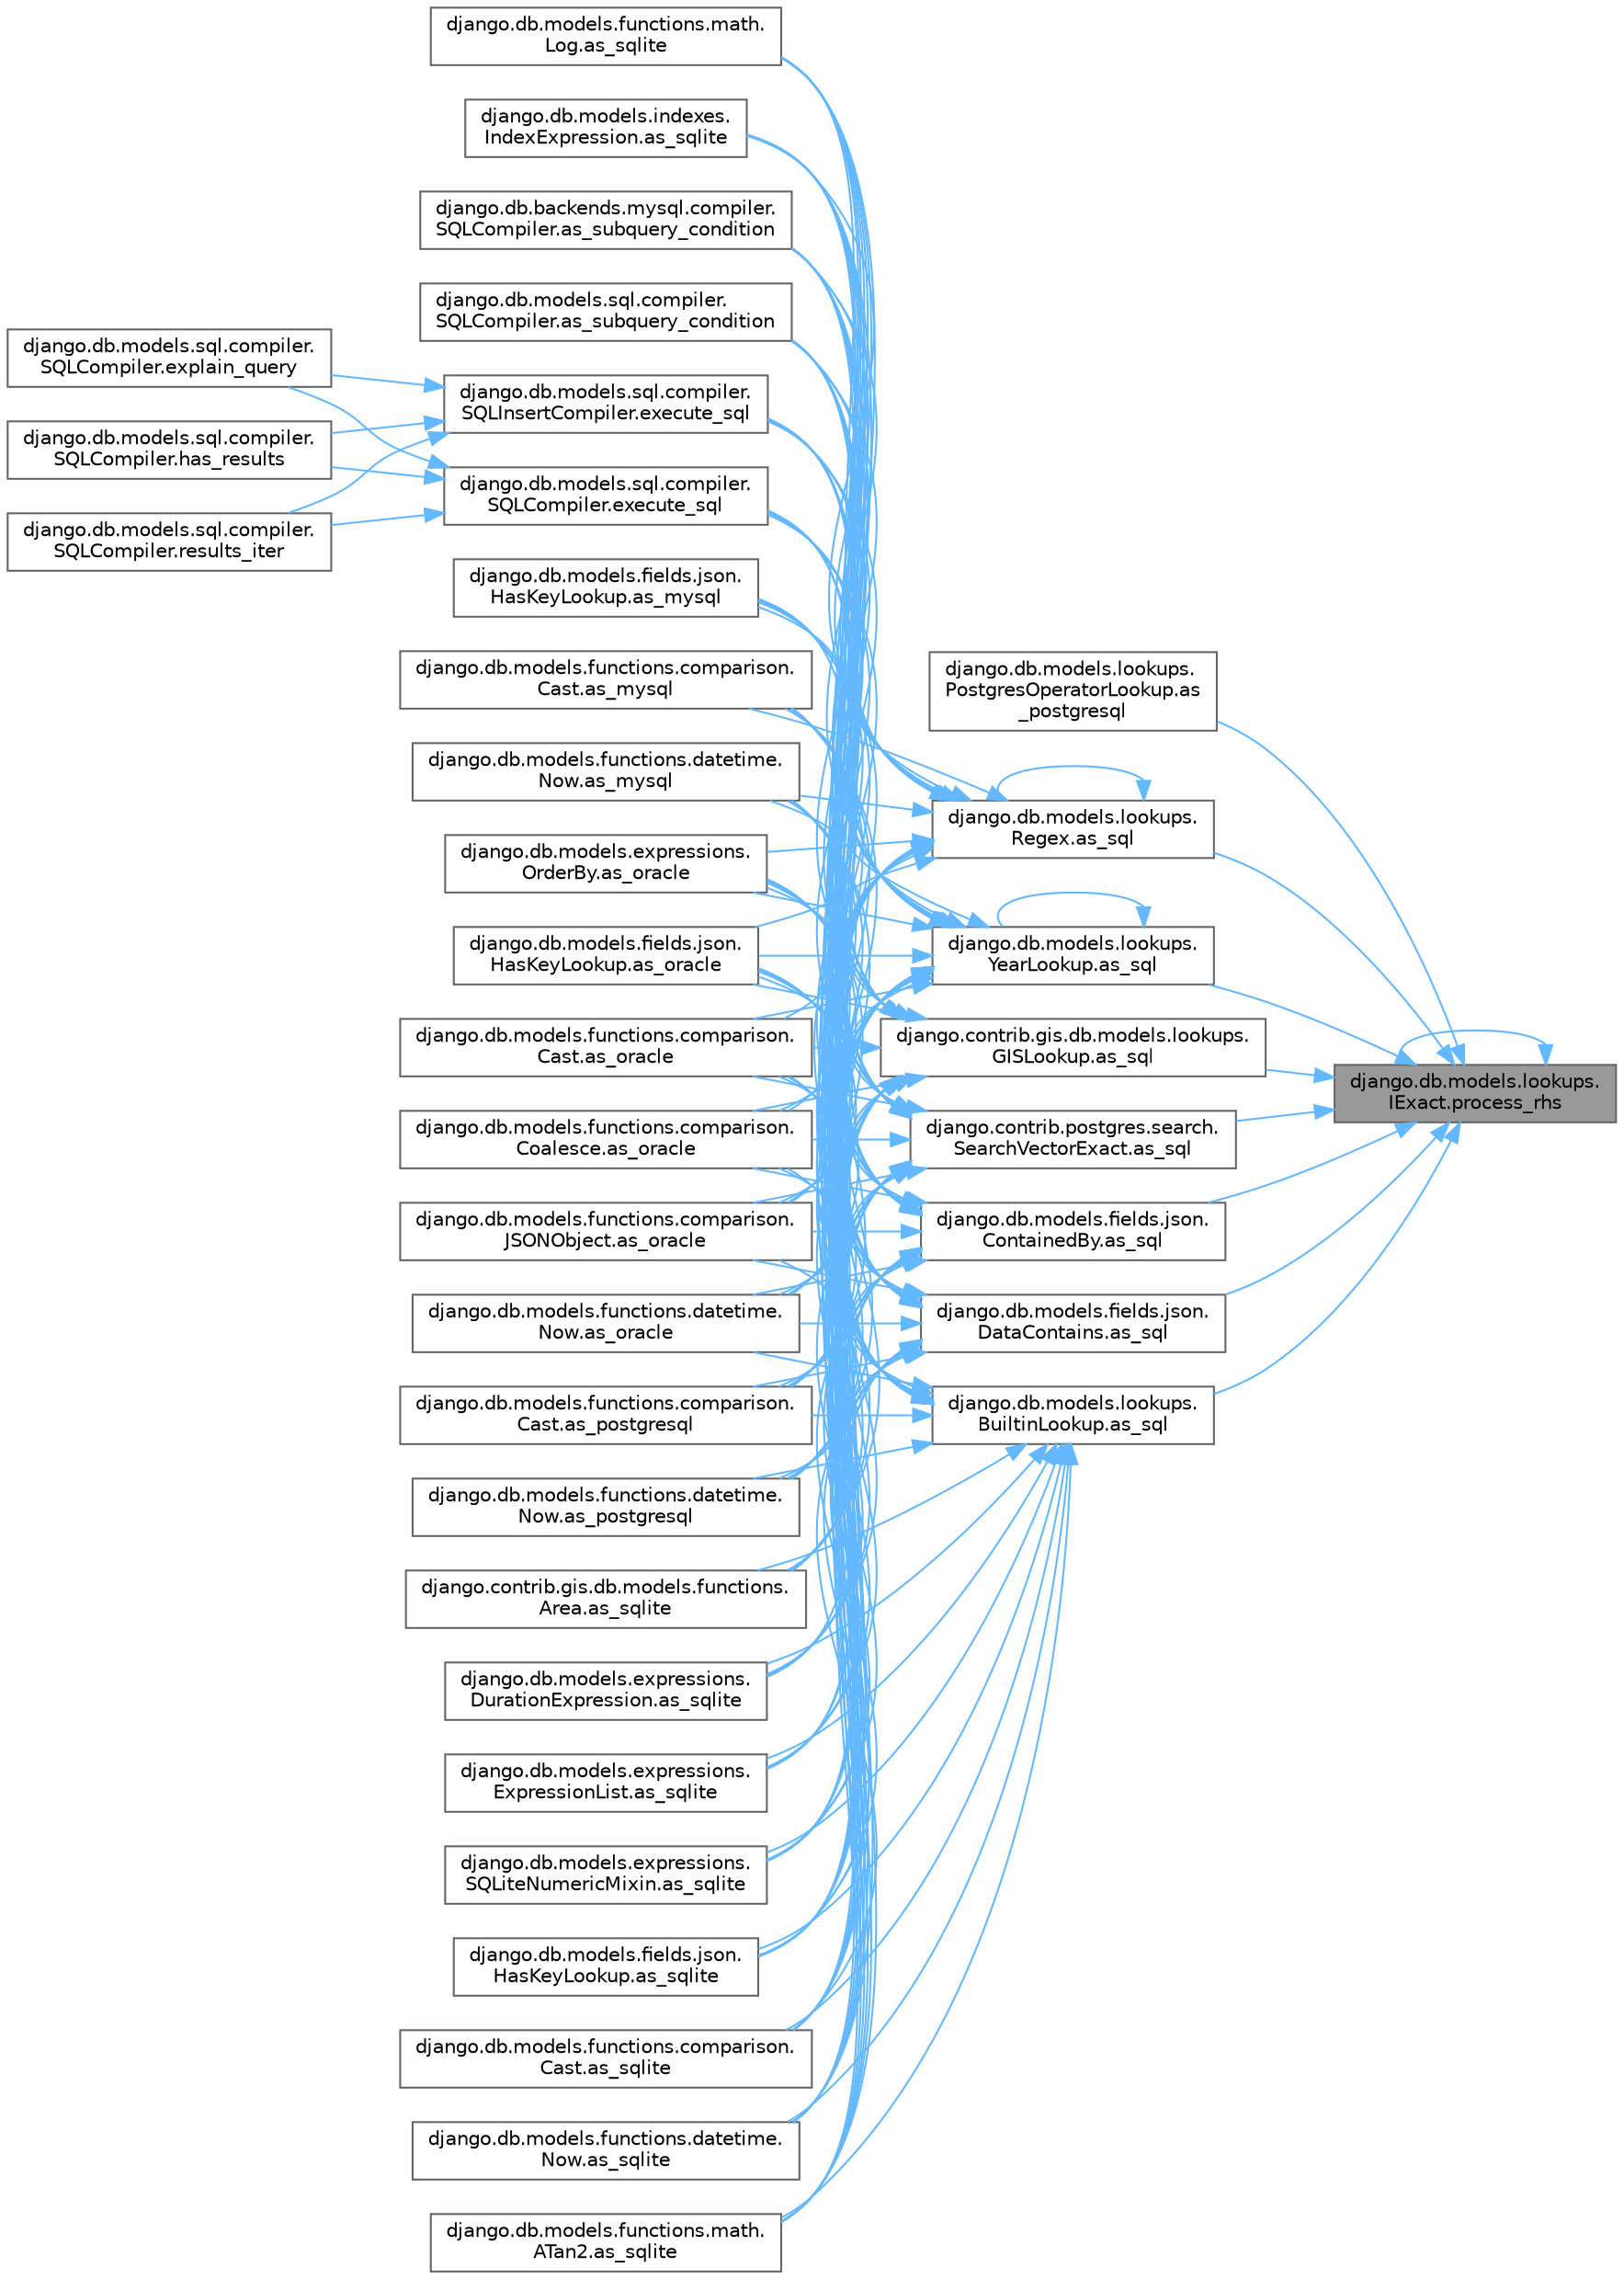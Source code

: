 digraph "django.db.models.lookups.IExact.process_rhs"
{
 // LATEX_PDF_SIZE
  bgcolor="transparent";
  edge [fontname=Helvetica,fontsize=10,labelfontname=Helvetica,labelfontsize=10];
  node [fontname=Helvetica,fontsize=10,shape=box,height=0.2,width=0.4];
  rankdir="RL";
  Node1 [id="Node000001",label="django.db.models.lookups.\lIExact.process_rhs",height=0.2,width=0.4,color="gray40", fillcolor="grey60", style="filled", fontcolor="black",tooltip=" "];
  Node1 -> Node2 [id="edge1_Node000001_Node000002",dir="back",color="steelblue1",style="solid",tooltip=" "];
  Node2 [id="Node000002",label="django.db.models.lookups.\lPostgresOperatorLookup.as\l_postgresql",height=0.2,width=0.4,color="grey40", fillcolor="white", style="filled",URL="$classdjango_1_1db_1_1models_1_1lookups_1_1_postgres_operator_lookup.html#aa5fcb781a6ce643334a068601641eeb8",tooltip=" "];
  Node1 -> Node3 [id="edge2_Node000001_Node000003",dir="back",color="steelblue1",style="solid",tooltip=" "];
  Node3 [id="Node000003",label="django.contrib.gis.db.models.lookups.\lGISLookup.as_sql",height=0.2,width=0.4,color="grey40", fillcolor="white", style="filled",URL="$classdjango_1_1contrib_1_1gis_1_1db_1_1models_1_1lookups_1_1_g_i_s_lookup.html#a205b0f4d374825c94cddf5a23b4a415f",tooltip=" "];
  Node3 -> Node4 [id="edge3_Node000003_Node000004",dir="back",color="steelblue1",style="solid",tooltip=" "];
  Node4 [id="Node000004",label="django.db.models.fields.json.\lHasKeyLookup.as_mysql",height=0.2,width=0.4,color="grey40", fillcolor="white", style="filled",URL="$classdjango_1_1db_1_1models_1_1fields_1_1json_1_1_has_key_lookup.html#a10f67427287f2c0ea32513ca6f481e96",tooltip=" "];
  Node3 -> Node5 [id="edge4_Node000003_Node000005",dir="back",color="steelblue1",style="solid",tooltip=" "];
  Node5 [id="Node000005",label="django.db.models.functions.comparison.\lCast.as_mysql",height=0.2,width=0.4,color="grey40", fillcolor="white", style="filled",URL="$classdjango_1_1db_1_1models_1_1functions_1_1comparison_1_1_cast.html#a447737891e955909c6a381529a67a84e",tooltip=" "];
  Node3 -> Node6 [id="edge5_Node000003_Node000006",dir="back",color="steelblue1",style="solid",tooltip=" "];
  Node6 [id="Node000006",label="django.db.models.functions.datetime.\lNow.as_mysql",height=0.2,width=0.4,color="grey40", fillcolor="white", style="filled",URL="$classdjango_1_1db_1_1models_1_1functions_1_1datetime_1_1_now.html#a070a9334fb198086c0c4e96e9725d92b",tooltip=" "];
  Node3 -> Node7 [id="edge6_Node000003_Node000007",dir="back",color="steelblue1",style="solid",tooltip=" "];
  Node7 [id="Node000007",label="django.db.models.expressions.\lOrderBy.as_oracle",height=0.2,width=0.4,color="grey40", fillcolor="white", style="filled",URL="$classdjango_1_1db_1_1models_1_1expressions_1_1_order_by.html#af9b6ede9b0df85d6bcf54f983b3a8f6a",tooltip=" "];
  Node3 -> Node8 [id="edge7_Node000003_Node000008",dir="back",color="steelblue1",style="solid",tooltip=" "];
  Node8 [id="Node000008",label="django.db.models.fields.json.\lHasKeyLookup.as_oracle",height=0.2,width=0.4,color="grey40", fillcolor="white", style="filled",URL="$classdjango_1_1db_1_1models_1_1fields_1_1json_1_1_has_key_lookup.html#afbb88aa4fb23b3ec3acdc695c2f52398",tooltip=" "];
  Node3 -> Node9 [id="edge8_Node000003_Node000009",dir="back",color="steelblue1",style="solid",tooltip=" "];
  Node9 [id="Node000009",label="django.db.models.functions.comparison.\lCast.as_oracle",height=0.2,width=0.4,color="grey40", fillcolor="white", style="filled",URL="$classdjango_1_1db_1_1models_1_1functions_1_1comparison_1_1_cast.html#ad466cd7ca85dc257d9e2718f41a263ec",tooltip=" "];
  Node3 -> Node10 [id="edge9_Node000003_Node000010",dir="back",color="steelblue1",style="solid",tooltip=" "];
  Node10 [id="Node000010",label="django.db.models.functions.comparison.\lCoalesce.as_oracle",height=0.2,width=0.4,color="grey40", fillcolor="white", style="filled",URL="$classdjango_1_1db_1_1models_1_1functions_1_1comparison_1_1_coalesce.html#a1bbeea180ef3ef4d8ba5d51d33d6ef85",tooltip=" "];
  Node3 -> Node11 [id="edge10_Node000003_Node000011",dir="back",color="steelblue1",style="solid",tooltip=" "];
  Node11 [id="Node000011",label="django.db.models.functions.comparison.\lJSONObject.as_oracle",height=0.2,width=0.4,color="grey40", fillcolor="white", style="filled",URL="$classdjango_1_1db_1_1models_1_1functions_1_1comparison_1_1_j_s_o_n_object.html#a4b4fa1161d27b0a9bbbdd0370e9af364",tooltip=" "];
  Node3 -> Node12 [id="edge11_Node000003_Node000012",dir="back",color="steelblue1",style="solid",tooltip=" "];
  Node12 [id="Node000012",label="django.db.models.functions.datetime.\lNow.as_oracle",height=0.2,width=0.4,color="grey40", fillcolor="white", style="filled",URL="$classdjango_1_1db_1_1models_1_1functions_1_1datetime_1_1_now.html#ad5e1ae918a5c4d39f675f98280440538",tooltip=" "];
  Node3 -> Node13 [id="edge12_Node000003_Node000013",dir="back",color="steelblue1",style="solid",tooltip=" "];
  Node13 [id="Node000013",label="django.db.models.functions.comparison.\lCast.as_postgresql",height=0.2,width=0.4,color="grey40", fillcolor="white", style="filled",URL="$classdjango_1_1db_1_1models_1_1functions_1_1comparison_1_1_cast.html#ae51aa6aa6fe8ca7064d8bca2f8e05188",tooltip=" "];
  Node3 -> Node14 [id="edge13_Node000003_Node000014",dir="back",color="steelblue1",style="solid",tooltip=" "];
  Node14 [id="Node000014",label="django.db.models.functions.datetime.\lNow.as_postgresql",height=0.2,width=0.4,color="grey40", fillcolor="white", style="filled",URL="$classdjango_1_1db_1_1models_1_1functions_1_1datetime_1_1_now.html#af1402a88867fc6d69f3f56f655f37fca",tooltip=" "];
  Node3 -> Node15 [id="edge14_Node000003_Node000015",dir="back",color="steelblue1",style="solid",tooltip=" "];
  Node15 [id="Node000015",label="django.contrib.gis.db.models.functions.\lArea.as_sqlite",height=0.2,width=0.4,color="grey40", fillcolor="white", style="filled",URL="$classdjango_1_1contrib_1_1gis_1_1db_1_1models_1_1functions_1_1_area.html#ab8bfa3d35d4368e04318069dd28bd2ca",tooltip=" "];
  Node3 -> Node16 [id="edge15_Node000003_Node000016",dir="back",color="steelblue1",style="solid",tooltip=" "];
  Node16 [id="Node000016",label="django.db.models.expressions.\lDurationExpression.as_sqlite",height=0.2,width=0.4,color="grey40", fillcolor="white", style="filled",URL="$classdjango_1_1db_1_1models_1_1expressions_1_1_duration_expression.html#a5f33f70ca03904ce9b2e9824652e9fff",tooltip=" "];
  Node3 -> Node17 [id="edge16_Node000003_Node000017",dir="back",color="steelblue1",style="solid",tooltip=" "];
  Node17 [id="Node000017",label="django.db.models.expressions.\lExpressionList.as_sqlite",height=0.2,width=0.4,color="grey40", fillcolor="white", style="filled",URL="$classdjango_1_1db_1_1models_1_1expressions_1_1_expression_list.html#ae577275a98dec786535830e8d24aa13e",tooltip=" "];
  Node3 -> Node18 [id="edge17_Node000003_Node000018",dir="back",color="steelblue1",style="solid",tooltip=" "];
  Node18 [id="Node000018",label="django.db.models.expressions.\lSQLiteNumericMixin.as_sqlite",height=0.2,width=0.4,color="grey40", fillcolor="white", style="filled",URL="$classdjango_1_1db_1_1models_1_1expressions_1_1_s_q_lite_numeric_mixin.html#a7c649b97074b00e095c4ee2b3bc62482",tooltip=" "];
  Node3 -> Node19 [id="edge18_Node000003_Node000019",dir="back",color="steelblue1",style="solid",tooltip=" "];
  Node19 [id="Node000019",label="django.db.models.fields.json.\lHasKeyLookup.as_sqlite",height=0.2,width=0.4,color="grey40", fillcolor="white", style="filled",URL="$classdjango_1_1db_1_1models_1_1fields_1_1json_1_1_has_key_lookup.html#aaa01efd0fa197e203c40f6f05b000141",tooltip=" "];
  Node3 -> Node20 [id="edge19_Node000003_Node000020",dir="back",color="steelblue1",style="solid",tooltip=" "];
  Node20 [id="Node000020",label="django.db.models.functions.comparison.\lCast.as_sqlite",height=0.2,width=0.4,color="grey40", fillcolor="white", style="filled",URL="$classdjango_1_1db_1_1models_1_1functions_1_1comparison_1_1_cast.html#a1943b51797a168ff6a3ad37005086d8c",tooltip=" "];
  Node3 -> Node21 [id="edge20_Node000003_Node000021",dir="back",color="steelblue1",style="solid",tooltip=" "];
  Node21 [id="Node000021",label="django.db.models.functions.datetime.\lNow.as_sqlite",height=0.2,width=0.4,color="grey40", fillcolor="white", style="filled",URL="$classdjango_1_1db_1_1models_1_1functions_1_1datetime_1_1_now.html#a5525700866738572645141dd6f2ef41c",tooltip=" "];
  Node3 -> Node22 [id="edge21_Node000003_Node000022",dir="back",color="steelblue1",style="solid",tooltip=" "];
  Node22 [id="Node000022",label="django.db.models.functions.math.\lATan2.as_sqlite",height=0.2,width=0.4,color="grey40", fillcolor="white", style="filled",URL="$classdjango_1_1db_1_1models_1_1functions_1_1math_1_1_a_tan2.html#ac343d11000341dfc431de19f416ea4b6",tooltip=" "];
  Node3 -> Node23 [id="edge22_Node000003_Node000023",dir="back",color="steelblue1",style="solid",tooltip=" "];
  Node23 [id="Node000023",label="django.db.models.functions.math.\lLog.as_sqlite",height=0.2,width=0.4,color="grey40", fillcolor="white", style="filled",URL="$classdjango_1_1db_1_1models_1_1functions_1_1math_1_1_log.html#afcc146563033738d87dd1dc17d005111",tooltip=" "];
  Node3 -> Node24 [id="edge23_Node000003_Node000024",dir="back",color="steelblue1",style="solid",tooltip=" "];
  Node24 [id="Node000024",label="django.db.models.indexes.\lIndexExpression.as_sqlite",height=0.2,width=0.4,color="grey40", fillcolor="white", style="filled",URL="$classdjango_1_1db_1_1models_1_1indexes_1_1_index_expression.html#af6e5b161cb97d0b8bce944455e8e0d53",tooltip=" "];
  Node3 -> Node25 [id="edge24_Node000003_Node000025",dir="back",color="steelblue1",style="solid",tooltip=" "];
  Node25 [id="Node000025",label="django.db.backends.mysql.compiler.\lSQLCompiler.as_subquery_condition",height=0.2,width=0.4,color="grey40", fillcolor="white", style="filled",URL="$classdjango_1_1db_1_1backends_1_1mysql_1_1compiler_1_1_s_q_l_compiler.html#ab79da4712a24ed75ce13002a54fe8d46",tooltip=" "];
  Node3 -> Node26 [id="edge25_Node000003_Node000026",dir="back",color="steelblue1",style="solid",tooltip=" "];
  Node26 [id="Node000026",label="django.db.models.sql.compiler.\lSQLCompiler.as_subquery_condition",height=0.2,width=0.4,color="grey40", fillcolor="white", style="filled",URL="$classdjango_1_1db_1_1models_1_1sql_1_1compiler_1_1_s_q_l_compiler.html#a78bdce11e05140ed74db8f5463bedfce",tooltip=" "];
  Node3 -> Node27 [id="edge26_Node000003_Node000027",dir="back",color="steelblue1",style="solid",tooltip=" "];
  Node27 [id="Node000027",label="django.db.models.sql.compiler.\lSQLCompiler.execute_sql",height=0.2,width=0.4,color="grey40", fillcolor="white", style="filled",URL="$classdjango_1_1db_1_1models_1_1sql_1_1compiler_1_1_s_q_l_compiler.html#a07cbbc7958a72203f8ebe9ba29b9356f",tooltip=" "];
  Node27 -> Node28 [id="edge27_Node000027_Node000028",dir="back",color="steelblue1",style="solid",tooltip=" "];
  Node28 [id="Node000028",label="django.db.models.sql.compiler.\lSQLCompiler.explain_query",height=0.2,width=0.4,color="grey40", fillcolor="white", style="filled",URL="$classdjango_1_1db_1_1models_1_1sql_1_1compiler_1_1_s_q_l_compiler.html#ae37702aee3a2c220b0d45022bece3120",tooltip=" "];
  Node27 -> Node29 [id="edge28_Node000027_Node000029",dir="back",color="steelblue1",style="solid",tooltip=" "];
  Node29 [id="Node000029",label="django.db.models.sql.compiler.\lSQLCompiler.has_results",height=0.2,width=0.4,color="grey40", fillcolor="white", style="filled",URL="$classdjango_1_1db_1_1models_1_1sql_1_1compiler_1_1_s_q_l_compiler.html#a730571b9b54a4d28aed6af579018b5d4",tooltip=" "];
  Node27 -> Node30 [id="edge29_Node000027_Node000030",dir="back",color="steelblue1",style="solid",tooltip=" "];
  Node30 [id="Node000030",label="django.db.models.sql.compiler.\lSQLCompiler.results_iter",height=0.2,width=0.4,color="grey40", fillcolor="white", style="filled",URL="$classdjango_1_1db_1_1models_1_1sql_1_1compiler_1_1_s_q_l_compiler.html#ae75172de9cb1885c3c8e9842460ee1a6",tooltip=" "];
  Node3 -> Node31 [id="edge30_Node000003_Node000031",dir="back",color="steelblue1",style="solid",tooltip=" "];
  Node31 [id="Node000031",label="django.db.models.sql.compiler.\lSQLInsertCompiler.execute_sql",height=0.2,width=0.4,color="grey40", fillcolor="white", style="filled",URL="$classdjango_1_1db_1_1models_1_1sql_1_1compiler_1_1_s_q_l_insert_compiler.html#a59b977e6c439adafa1c3b0092dd7074f",tooltip=" "];
  Node31 -> Node28 [id="edge31_Node000031_Node000028",dir="back",color="steelblue1",style="solid",tooltip=" "];
  Node31 -> Node29 [id="edge32_Node000031_Node000029",dir="back",color="steelblue1",style="solid",tooltip=" "];
  Node31 -> Node30 [id="edge33_Node000031_Node000030",dir="back",color="steelblue1",style="solid",tooltip=" "];
  Node1 -> Node32 [id="edge34_Node000001_Node000032",dir="back",color="steelblue1",style="solid",tooltip=" "];
  Node32 [id="Node000032",label="django.contrib.postgres.search.\lSearchVectorExact.as_sql",height=0.2,width=0.4,color="grey40", fillcolor="white", style="filled",URL="$classdjango_1_1contrib_1_1postgres_1_1search_1_1_search_vector_exact.html#a6c2ef3f70f628015bf404fa3fd413f87",tooltip=" "];
  Node32 -> Node4 [id="edge35_Node000032_Node000004",dir="back",color="steelblue1",style="solid",tooltip=" "];
  Node32 -> Node5 [id="edge36_Node000032_Node000005",dir="back",color="steelblue1",style="solid",tooltip=" "];
  Node32 -> Node6 [id="edge37_Node000032_Node000006",dir="back",color="steelblue1",style="solid",tooltip=" "];
  Node32 -> Node7 [id="edge38_Node000032_Node000007",dir="back",color="steelblue1",style="solid",tooltip=" "];
  Node32 -> Node8 [id="edge39_Node000032_Node000008",dir="back",color="steelblue1",style="solid",tooltip=" "];
  Node32 -> Node9 [id="edge40_Node000032_Node000009",dir="back",color="steelblue1",style="solid",tooltip=" "];
  Node32 -> Node10 [id="edge41_Node000032_Node000010",dir="back",color="steelblue1",style="solid",tooltip=" "];
  Node32 -> Node11 [id="edge42_Node000032_Node000011",dir="back",color="steelblue1",style="solid",tooltip=" "];
  Node32 -> Node12 [id="edge43_Node000032_Node000012",dir="back",color="steelblue1",style="solid",tooltip=" "];
  Node32 -> Node13 [id="edge44_Node000032_Node000013",dir="back",color="steelblue1",style="solid",tooltip=" "];
  Node32 -> Node14 [id="edge45_Node000032_Node000014",dir="back",color="steelblue1",style="solid",tooltip=" "];
  Node32 -> Node15 [id="edge46_Node000032_Node000015",dir="back",color="steelblue1",style="solid",tooltip=" "];
  Node32 -> Node16 [id="edge47_Node000032_Node000016",dir="back",color="steelblue1",style="solid",tooltip=" "];
  Node32 -> Node17 [id="edge48_Node000032_Node000017",dir="back",color="steelblue1",style="solid",tooltip=" "];
  Node32 -> Node18 [id="edge49_Node000032_Node000018",dir="back",color="steelblue1",style="solid",tooltip=" "];
  Node32 -> Node19 [id="edge50_Node000032_Node000019",dir="back",color="steelblue1",style="solid",tooltip=" "];
  Node32 -> Node20 [id="edge51_Node000032_Node000020",dir="back",color="steelblue1",style="solid",tooltip=" "];
  Node32 -> Node21 [id="edge52_Node000032_Node000021",dir="back",color="steelblue1",style="solid",tooltip=" "];
  Node32 -> Node22 [id="edge53_Node000032_Node000022",dir="back",color="steelblue1",style="solid",tooltip=" "];
  Node32 -> Node23 [id="edge54_Node000032_Node000023",dir="back",color="steelblue1",style="solid",tooltip=" "];
  Node32 -> Node24 [id="edge55_Node000032_Node000024",dir="back",color="steelblue1",style="solid",tooltip=" "];
  Node32 -> Node25 [id="edge56_Node000032_Node000025",dir="back",color="steelblue1",style="solid",tooltip=" "];
  Node32 -> Node26 [id="edge57_Node000032_Node000026",dir="back",color="steelblue1",style="solid",tooltip=" "];
  Node32 -> Node27 [id="edge58_Node000032_Node000027",dir="back",color="steelblue1",style="solid",tooltip=" "];
  Node32 -> Node31 [id="edge59_Node000032_Node000031",dir="back",color="steelblue1",style="solid",tooltip=" "];
  Node1 -> Node33 [id="edge60_Node000001_Node000033",dir="back",color="steelblue1",style="solid",tooltip=" "];
  Node33 [id="Node000033",label="django.db.models.fields.json.\lContainedBy.as_sql",height=0.2,width=0.4,color="grey40", fillcolor="white", style="filled",URL="$classdjango_1_1db_1_1models_1_1fields_1_1json_1_1_contained_by.html#aae40a614388b71105b07f4af5784eed5",tooltip=" "];
  Node33 -> Node4 [id="edge61_Node000033_Node000004",dir="back",color="steelblue1",style="solid",tooltip=" "];
  Node33 -> Node5 [id="edge62_Node000033_Node000005",dir="back",color="steelblue1",style="solid",tooltip=" "];
  Node33 -> Node6 [id="edge63_Node000033_Node000006",dir="back",color="steelblue1",style="solid",tooltip=" "];
  Node33 -> Node7 [id="edge64_Node000033_Node000007",dir="back",color="steelblue1",style="solid",tooltip=" "];
  Node33 -> Node8 [id="edge65_Node000033_Node000008",dir="back",color="steelblue1",style="solid",tooltip=" "];
  Node33 -> Node9 [id="edge66_Node000033_Node000009",dir="back",color="steelblue1",style="solid",tooltip=" "];
  Node33 -> Node10 [id="edge67_Node000033_Node000010",dir="back",color="steelblue1",style="solid",tooltip=" "];
  Node33 -> Node11 [id="edge68_Node000033_Node000011",dir="back",color="steelblue1",style="solid",tooltip=" "];
  Node33 -> Node12 [id="edge69_Node000033_Node000012",dir="back",color="steelblue1",style="solid",tooltip=" "];
  Node33 -> Node13 [id="edge70_Node000033_Node000013",dir="back",color="steelblue1",style="solid",tooltip=" "];
  Node33 -> Node14 [id="edge71_Node000033_Node000014",dir="back",color="steelblue1",style="solid",tooltip=" "];
  Node33 -> Node15 [id="edge72_Node000033_Node000015",dir="back",color="steelblue1",style="solid",tooltip=" "];
  Node33 -> Node16 [id="edge73_Node000033_Node000016",dir="back",color="steelblue1",style="solid",tooltip=" "];
  Node33 -> Node17 [id="edge74_Node000033_Node000017",dir="back",color="steelblue1",style="solid",tooltip=" "];
  Node33 -> Node18 [id="edge75_Node000033_Node000018",dir="back",color="steelblue1",style="solid",tooltip=" "];
  Node33 -> Node19 [id="edge76_Node000033_Node000019",dir="back",color="steelblue1",style="solid",tooltip=" "];
  Node33 -> Node20 [id="edge77_Node000033_Node000020",dir="back",color="steelblue1",style="solid",tooltip=" "];
  Node33 -> Node21 [id="edge78_Node000033_Node000021",dir="back",color="steelblue1",style="solid",tooltip=" "];
  Node33 -> Node22 [id="edge79_Node000033_Node000022",dir="back",color="steelblue1",style="solid",tooltip=" "];
  Node33 -> Node23 [id="edge80_Node000033_Node000023",dir="back",color="steelblue1",style="solid",tooltip=" "];
  Node33 -> Node24 [id="edge81_Node000033_Node000024",dir="back",color="steelblue1",style="solid",tooltip=" "];
  Node33 -> Node25 [id="edge82_Node000033_Node000025",dir="back",color="steelblue1",style="solid",tooltip=" "];
  Node33 -> Node26 [id="edge83_Node000033_Node000026",dir="back",color="steelblue1",style="solid",tooltip=" "];
  Node33 -> Node27 [id="edge84_Node000033_Node000027",dir="back",color="steelblue1",style="solid",tooltip=" "];
  Node33 -> Node31 [id="edge85_Node000033_Node000031",dir="back",color="steelblue1",style="solid",tooltip=" "];
  Node1 -> Node34 [id="edge86_Node000001_Node000034",dir="back",color="steelblue1",style="solid",tooltip=" "];
  Node34 [id="Node000034",label="django.db.models.fields.json.\lDataContains.as_sql",height=0.2,width=0.4,color="grey40", fillcolor="white", style="filled",URL="$classdjango_1_1db_1_1models_1_1fields_1_1json_1_1_data_contains.html#afafb732d23c185c8fbda13e54e15c9af",tooltip=" "];
  Node34 -> Node4 [id="edge87_Node000034_Node000004",dir="back",color="steelblue1",style="solid",tooltip=" "];
  Node34 -> Node5 [id="edge88_Node000034_Node000005",dir="back",color="steelblue1",style="solid",tooltip=" "];
  Node34 -> Node6 [id="edge89_Node000034_Node000006",dir="back",color="steelblue1",style="solid",tooltip=" "];
  Node34 -> Node7 [id="edge90_Node000034_Node000007",dir="back",color="steelblue1",style="solid",tooltip=" "];
  Node34 -> Node8 [id="edge91_Node000034_Node000008",dir="back",color="steelblue1",style="solid",tooltip=" "];
  Node34 -> Node9 [id="edge92_Node000034_Node000009",dir="back",color="steelblue1",style="solid",tooltip=" "];
  Node34 -> Node10 [id="edge93_Node000034_Node000010",dir="back",color="steelblue1",style="solid",tooltip=" "];
  Node34 -> Node11 [id="edge94_Node000034_Node000011",dir="back",color="steelblue1",style="solid",tooltip=" "];
  Node34 -> Node12 [id="edge95_Node000034_Node000012",dir="back",color="steelblue1",style="solid",tooltip=" "];
  Node34 -> Node13 [id="edge96_Node000034_Node000013",dir="back",color="steelblue1",style="solid",tooltip=" "];
  Node34 -> Node14 [id="edge97_Node000034_Node000014",dir="back",color="steelblue1",style="solid",tooltip=" "];
  Node34 -> Node15 [id="edge98_Node000034_Node000015",dir="back",color="steelblue1",style="solid",tooltip=" "];
  Node34 -> Node16 [id="edge99_Node000034_Node000016",dir="back",color="steelblue1",style="solid",tooltip=" "];
  Node34 -> Node17 [id="edge100_Node000034_Node000017",dir="back",color="steelblue1",style="solid",tooltip=" "];
  Node34 -> Node18 [id="edge101_Node000034_Node000018",dir="back",color="steelblue1",style="solid",tooltip=" "];
  Node34 -> Node19 [id="edge102_Node000034_Node000019",dir="back",color="steelblue1",style="solid",tooltip=" "];
  Node34 -> Node20 [id="edge103_Node000034_Node000020",dir="back",color="steelblue1",style="solid",tooltip=" "];
  Node34 -> Node21 [id="edge104_Node000034_Node000021",dir="back",color="steelblue1",style="solid",tooltip=" "];
  Node34 -> Node22 [id="edge105_Node000034_Node000022",dir="back",color="steelblue1",style="solid",tooltip=" "];
  Node34 -> Node23 [id="edge106_Node000034_Node000023",dir="back",color="steelblue1",style="solid",tooltip=" "];
  Node34 -> Node24 [id="edge107_Node000034_Node000024",dir="back",color="steelblue1",style="solid",tooltip=" "];
  Node34 -> Node25 [id="edge108_Node000034_Node000025",dir="back",color="steelblue1",style="solid",tooltip=" "];
  Node34 -> Node26 [id="edge109_Node000034_Node000026",dir="back",color="steelblue1",style="solid",tooltip=" "];
  Node34 -> Node27 [id="edge110_Node000034_Node000027",dir="back",color="steelblue1",style="solid",tooltip=" "];
  Node34 -> Node31 [id="edge111_Node000034_Node000031",dir="back",color="steelblue1",style="solid",tooltip=" "];
  Node1 -> Node35 [id="edge112_Node000001_Node000035",dir="back",color="steelblue1",style="solid",tooltip=" "];
  Node35 [id="Node000035",label="django.db.models.lookups.\lBuiltinLookup.as_sql",height=0.2,width=0.4,color="grey40", fillcolor="white", style="filled",URL="$classdjango_1_1db_1_1models_1_1lookups_1_1_builtin_lookup.html#a9d1c6f0deb2d1437744326d0da2c75ae",tooltip=" "];
  Node35 -> Node4 [id="edge113_Node000035_Node000004",dir="back",color="steelblue1",style="solid",tooltip=" "];
  Node35 -> Node5 [id="edge114_Node000035_Node000005",dir="back",color="steelblue1",style="solid",tooltip=" "];
  Node35 -> Node6 [id="edge115_Node000035_Node000006",dir="back",color="steelblue1",style="solid",tooltip=" "];
  Node35 -> Node7 [id="edge116_Node000035_Node000007",dir="back",color="steelblue1",style="solid",tooltip=" "];
  Node35 -> Node8 [id="edge117_Node000035_Node000008",dir="back",color="steelblue1",style="solid",tooltip=" "];
  Node35 -> Node9 [id="edge118_Node000035_Node000009",dir="back",color="steelblue1",style="solid",tooltip=" "];
  Node35 -> Node10 [id="edge119_Node000035_Node000010",dir="back",color="steelblue1",style="solid",tooltip=" "];
  Node35 -> Node11 [id="edge120_Node000035_Node000011",dir="back",color="steelblue1",style="solid",tooltip=" "];
  Node35 -> Node12 [id="edge121_Node000035_Node000012",dir="back",color="steelblue1",style="solid",tooltip=" "];
  Node35 -> Node13 [id="edge122_Node000035_Node000013",dir="back",color="steelblue1",style="solid",tooltip=" "];
  Node35 -> Node14 [id="edge123_Node000035_Node000014",dir="back",color="steelblue1",style="solid",tooltip=" "];
  Node35 -> Node15 [id="edge124_Node000035_Node000015",dir="back",color="steelblue1",style="solid",tooltip=" "];
  Node35 -> Node16 [id="edge125_Node000035_Node000016",dir="back",color="steelblue1",style="solid",tooltip=" "];
  Node35 -> Node17 [id="edge126_Node000035_Node000017",dir="back",color="steelblue1",style="solid",tooltip=" "];
  Node35 -> Node18 [id="edge127_Node000035_Node000018",dir="back",color="steelblue1",style="solid",tooltip=" "];
  Node35 -> Node19 [id="edge128_Node000035_Node000019",dir="back",color="steelblue1",style="solid",tooltip=" "];
  Node35 -> Node20 [id="edge129_Node000035_Node000020",dir="back",color="steelblue1",style="solid",tooltip=" "];
  Node35 -> Node21 [id="edge130_Node000035_Node000021",dir="back",color="steelblue1",style="solid",tooltip=" "];
  Node35 -> Node22 [id="edge131_Node000035_Node000022",dir="back",color="steelblue1",style="solid",tooltip=" "];
  Node35 -> Node23 [id="edge132_Node000035_Node000023",dir="back",color="steelblue1",style="solid",tooltip=" "];
  Node35 -> Node24 [id="edge133_Node000035_Node000024",dir="back",color="steelblue1",style="solid",tooltip=" "];
  Node35 -> Node25 [id="edge134_Node000035_Node000025",dir="back",color="steelblue1",style="solid",tooltip=" "];
  Node35 -> Node26 [id="edge135_Node000035_Node000026",dir="back",color="steelblue1",style="solid",tooltip=" "];
  Node35 -> Node27 [id="edge136_Node000035_Node000027",dir="back",color="steelblue1",style="solid",tooltip=" "];
  Node35 -> Node31 [id="edge137_Node000035_Node000031",dir="back",color="steelblue1",style="solid",tooltip=" "];
  Node1 -> Node36 [id="edge138_Node000001_Node000036",dir="back",color="steelblue1",style="solid",tooltip=" "];
  Node36 [id="Node000036",label="django.db.models.lookups.\lRegex.as_sql",height=0.2,width=0.4,color="grey40", fillcolor="white", style="filled",URL="$classdjango_1_1db_1_1models_1_1lookups_1_1_regex.html#a6c6fe61203c4b3f9686a4467a599aed0",tooltip=" "];
  Node36 -> Node4 [id="edge139_Node000036_Node000004",dir="back",color="steelblue1",style="solid",tooltip=" "];
  Node36 -> Node5 [id="edge140_Node000036_Node000005",dir="back",color="steelblue1",style="solid",tooltip=" "];
  Node36 -> Node6 [id="edge141_Node000036_Node000006",dir="back",color="steelblue1",style="solid",tooltip=" "];
  Node36 -> Node7 [id="edge142_Node000036_Node000007",dir="back",color="steelblue1",style="solid",tooltip=" "];
  Node36 -> Node8 [id="edge143_Node000036_Node000008",dir="back",color="steelblue1",style="solid",tooltip=" "];
  Node36 -> Node9 [id="edge144_Node000036_Node000009",dir="back",color="steelblue1",style="solid",tooltip=" "];
  Node36 -> Node10 [id="edge145_Node000036_Node000010",dir="back",color="steelblue1",style="solid",tooltip=" "];
  Node36 -> Node11 [id="edge146_Node000036_Node000011",dir="back",color="steelblue1",style="solid",tooltip=" "];
  Node36 -> Node12 [id="edge147_Node000036_Node000012",dir="back",color="steelblue1",style="solid",tooltip=" "];
  Node36 -> Node13 [id="edge148_Node000036_Node000013",dir="back",color="steelblue1",style="solid",tooltip=" "];
  Node36 -> Node14 [id="edge149_Node000036_Node000014",dir="back",color="steelblue1",style="solid",tooltip=" "];
  Node36 -> Node36 [id="edge150_Node000036_Node000036",dir="back",color="steelblue1",style="solid",tooltip=" "];
  Node36 -> Node15 [id="edge151_Node000036_Node000015",dir="back",color="steelblue1",style="solid",tooltip=" "];
  Node36 -> Node16 [id="edge152_Node000036_Node000016",dir="back",color="steelblue1",style="solid",tooltip=" "];
  Node36 -> Node17 [id="edge153_Node000036_Node000017",dir="back",color="steelblue1",style="solid",tooltip=" "];
  Node36 -> Node18 [id="edge154_Node000036_Node000018",dir="back",color="steelblue1",style="solid",tooltip=" "];
  Node36 -> Node19 [id="edge155_Node000036_Node000019",dir="back",color="steelblue1",style="solid",tooltip=" "];
  Node36 -> Node20 [id="edge156_Node000036_Node000020",dir="back",color="steelblue1",style="solid",tooltip=" "];
  Node36 -> Node21 [id="edge157_Node000036_Node000021",dir="back",color="steelblue1",style="solid",tooltip=" "];
  Node36 -> Node22 [id="edge158_Node000036_Node000022",dir="back",color="steelblue1",style="solid",tooltip=" "];
  Node36 -> Node23 [id="edge159_Node000036_Node000023",dir="back",color="steelblue1",style="solid",tooltip=" "];
  Node36 -> Node24 [id="edge160_Node000036_Node000024",dir="back",color="steelblue1",style="solid",tooltip=" "];
  Node36 -> Node25 [id="edge161_Node000036_Node000025",dir="back",color="steelblue1",style="solid",tooltip=" "];
  Node36 -> Node26 [id="edge162_Node000036_Node000026",dir="back",color="steelblue1",style="solid",tooltip=" "];
  Node36 -> Node27 [id="edge163_Node000036_Node000027",dir="back",color="steelblue1",style="solid",tooltip=" "];
  Node36 -> Node31 [id="edge164_Node000036_Node000031",dir="back",color="steelblue1",style="solid",tooltip=" "];
  Node1 -> Node37 [id="edge165_Node000001_Node000037",dir="back",color="steelblue1",style="solid",tooltip=" "];
  Node37 [id="Node000037",label="django.db.models.lookups.\lYearLookup.as_sql",height=0.2,width=0.4,color="grey40", fillcolor="white", style="filled",URL="$classdjango_1_1db_1_1models_1_1lookups_1_1_year_lookup.html#a0fefef3b3ac50f322fdbc4d9d150b356",tooltip=" "];
  Node37 -> Node4 [id="edge166_Node000037_Node000004",dir="back",color="steelblue1",style="solid",tooltip=" "];
  Node37 -> Node5 [id="edge167_Node000037_Node000005",dir="back",color="steelblue1",style="solid",tooltip=" "];
  Node37 -> Node6 [id="edge168_Node000037_Node000006",dir="back",color="steelblue1",style="solid",tooltip=" "];
  Node37 -> Node7 [id="edge169_Node000037_Node000007",dir="back",color="steelblue1",style="solid",tooltip=" "];
  Node37 -> Node8 [id="edge170_Node000037_Node000008",dir="back",color="steelblue1",style="solid",tooltip=" "];
  Node37 -> Node9 [id="edge171_Node000037_Node000009",dir="back",color="steelblue1",style="solid",tooltip=" "];
  Node37 -> Node10 [id="edge172_Node000037_Node000010",dir="back",color="steelblue1",style="solid",tooltip=" "];
  Node37 -> Node11 [id="edge173_Node000037_Node000011",dir="back",color="steelblue1",style="solid",tooltip=" "];
  Node37 -> Node12 [id="edge174_Node000037_Node000012",dir="back",color="steelblue1",style="solid",tooltip=" "];
  Node37 -> Node13 [id="edge175_Node000037_Node000013",dir="back",color="steelblue1",style="solid",tooltip=" "];
  Node37 -> Node14 [id="edge176_Node000037_Node000014",dir="back",color="steelblue1",style="solid",tooltip=" "];
  Node37 -> Node37 [id="edge177_Node000037_Node000037",dir="back",color="steelblue1",style="solid",tooltip=" "];
  Node37 -> Node15 [id="edge178_Node000037_Node000015",dir="back",color="steelblue1",style="solid",tooltip=" "];
  Node37 -> Node16 [id="edge179_Node000037_Node000016",dir="back",color="steelblue1",style="solid",tooltip=" "];
  Node37 -> Node17 [id="edge180_Node000037_Node000017",dir="back",color="steelblue1",style="solid",tooltip=" "];
  Node37 -> Node18 [id="edge181_Node000037_Node000018",dir="back",color="steelblue1",style="solid",tooltip=" "];
  Node37 -> Node19 [id="edge182_Node000037_Node000019",dir="back",color="steelblue1",style="solid",tooltip=" "];
  Node37 -> Node20 [id="edge183_Node000037_Node000020",dir="back",color="steelblue1",style="solid",tooltip=" "];
  Node37 -> Node21 [id="edge184_Node000037_Node000021",dir="back",color="steelblue1",style="solid",tooltip=" "];
  Node37 -> Node22 [id="edge185_Node000037_Node000022",dir="back",color="steelblue1",style="solid",tooltip=" "];
  Node37 -> Node23 [id="edge186_Node000037_Node000023",dir="back",color="steelblue1",style="solid",tooltip=" "];
  Node37 -> Node24 [id="edge187_Node000037_Node000024",dir="back",color="steelblue1",style="solid",tooltip=" "];
  Node37 -> Node25 [id="edge188_Node000037_Node000025",dir="back",color="steelblue1",style="solid",tooltip=" "];
  Node37 -> Node26 [id="edge189_Node000037_Node000026",dir="back",color="steelblue1",style="solid",tooltip=" "];
  Node37 -> Node27 [id="edge190_Node000037_Node000027",dir="back",color="steelblue1",style="solid",tooltip=" "];
  Node37 -> Node31 [id="edge191_Node000037_Node000031",dir="back",color="steelblue1",style="solid",tooltip=" "];
  Node1 -> Node1 [id="edge192_Node000001_Node000001",dir="back",color="steelblue1",style="solid",tooltip=" "];
}
